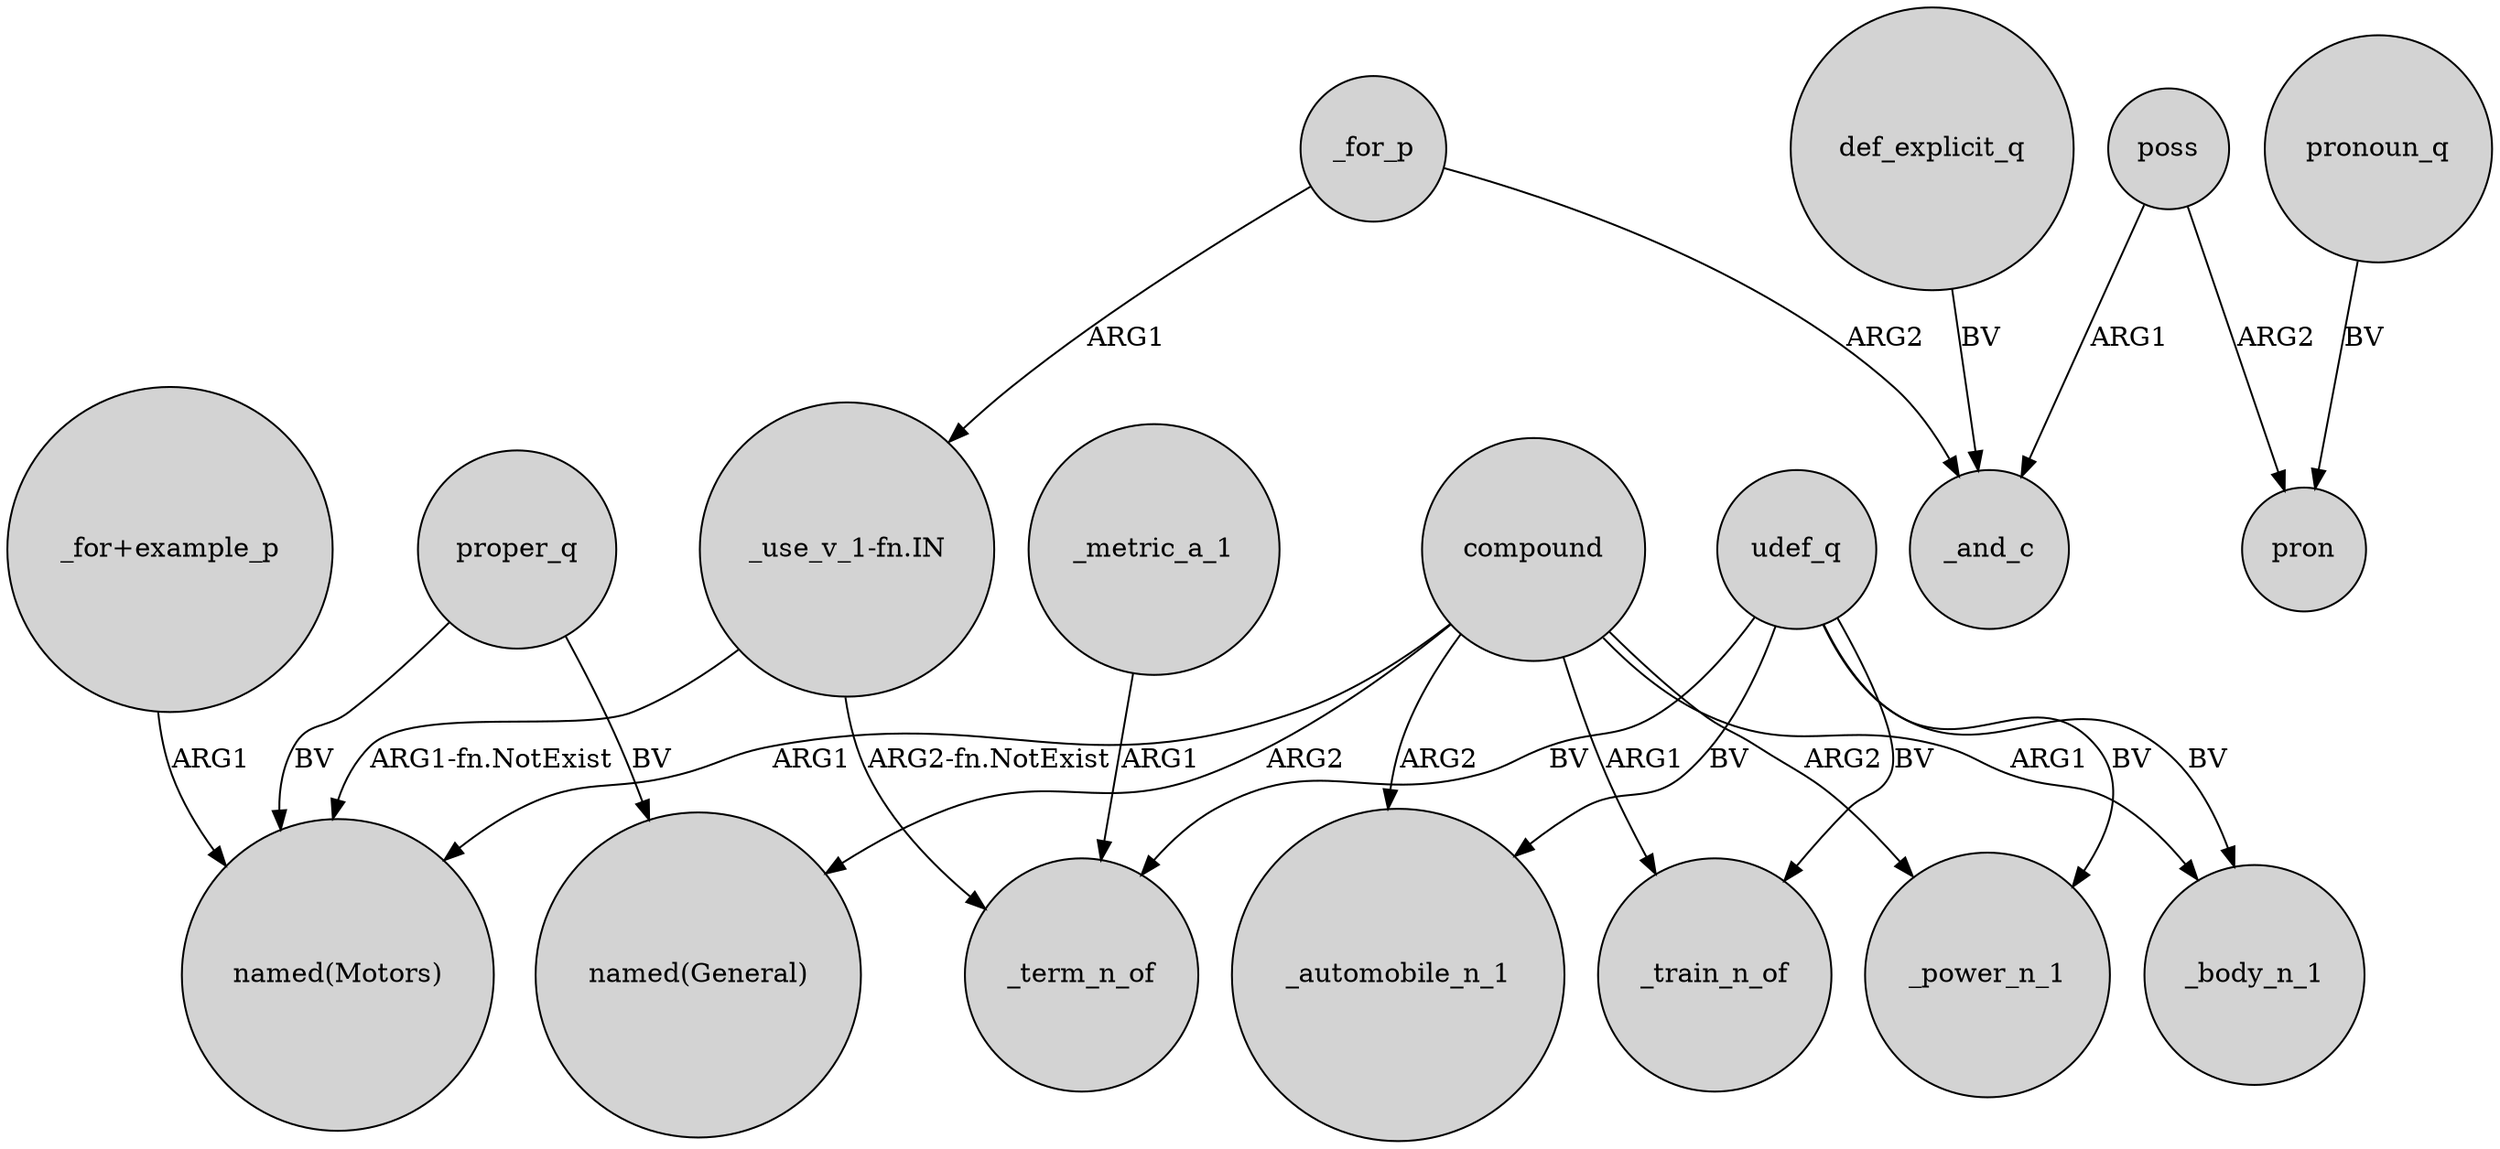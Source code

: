 digraph {
	node [shape=circle style=filled]
	udef_q -> _train_n_of [label=BV]
	poss -> pron [label=ARG2]
	poss -> _and_c [label=ARG1]
	proper_q -> "named(Motors)" [label=BV]
	"_use_v_1-fn.IN" -> _term_n_of [label="ARG2-fn.NotExist"]
	def_explicit_q -> _and_c [label=BV]
	udef_q -> _automobile_n_1 [label=BV]
	proper_q -> "named(General)" [label=BV]
	_for_p -> _and_c [label=ARG2]
	compound -> "named(General)" [label=ARG2]
	pronoun_q -> pron [label=BV]
	_metric_a_1 -> _term_n_of [label=ARG1]
	compound -> _train_n_of [label=ARG1]
	compound -> _automobile_n_1 [label=ARG2]
	compound -> _power_n_1 [label=ARG2]
	udef_q -> _term_n_of [label=BV]
	"_for+example_p" -> "named(Motors)" [label=ARG1]
	udef_q -> _body_n_1 [label=BV]
	compound -> _body_n_1 [label=ARG1]
	_for_p -> "_use_v_1-fn.IN" [label=ARG1]
	udef_q -> _power_n_1 [label=BV]
	"_use_v_1-fn.IN" -> "named(Motors)" [label="ARG1-fn.NotExist"]
	compound -> "named(Motors)" [label=ARG1]
}
